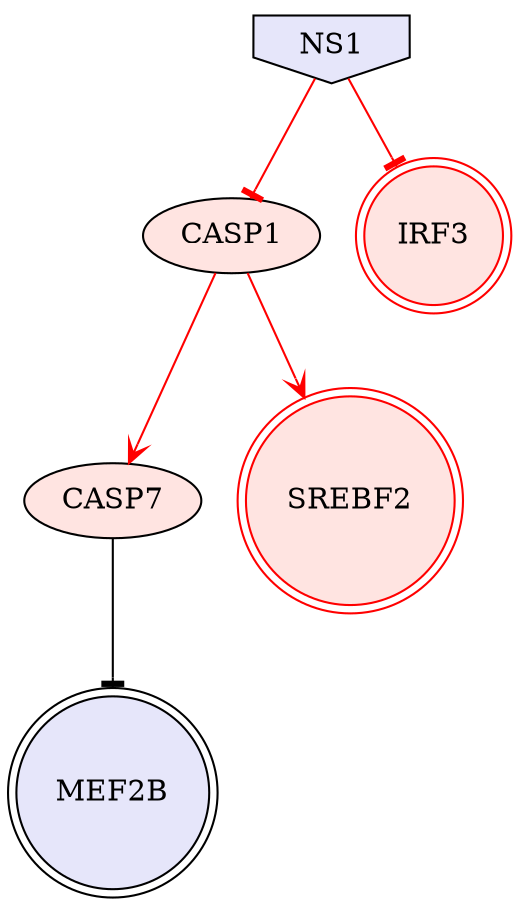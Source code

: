 digraph {

CASP7->MEF2B [penwidth=1, color=black, arrowhead="tee"]
CASP1->SREBF2 [penwidth=1, color=red, arrowhead="vee"]
CASP1->CASP7 [penwidth=1, color=red, arrowhead="vee"]
NS1->IRF3 [penwidth=1, color=red, arrowhead="tee"]
NS1->CASP1 [penwidth=1, color=red, arrowhead="tee"]
NS1 [style=filled, color=black, fillcolor=lavender, shape=invhouse];
SREBF2 [style=filled, color=red, fillcolor=mistyrose, shape=doublecircle];
IRF3 [style=filled, color=red, fillcolor=mistyrose, shape=doublecircle];
MEF2B [style=filled, color=black, fillcolor=lavender, shape=doublecircle];
CASP7 [style=filled, fillcolor=mistyrose];
CASP1 [style=filled, fillcolor=mistyrose];


}
